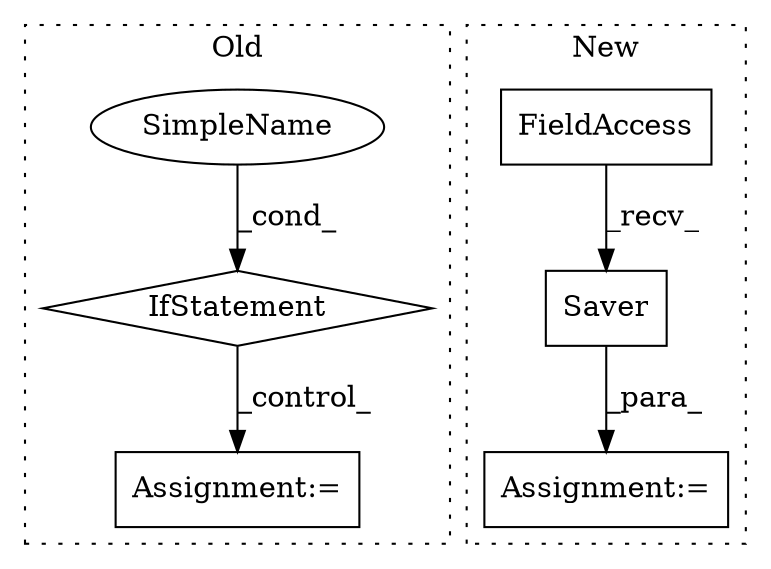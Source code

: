 digraph G {
subgraph cluster0 {
1 [label="IfStatement" a="25" s="539,555" l="4,2" shape="diamond"];
4 [label="Assignment:=" a="7" s="730" l="1" shape="box"];
5 [label="SimpleName" a="42" s="" l="" shape="ellipse"];
label = "Old";
style="dotted";
}
subgraph cluster1 {
2 [label="Saver" a="32" s="845,871" l="6,1" shape="box"];
3 [label="FieldAccess" a="22" s="828" l="16" shape="box"];
6 [label="Assignment:=" a="7" s="827" l="1" shape="box"];
label = "New";
style="dotted";
}
1 -> 4 [label="_control_"];
2 -> 6 [label="_para_"];
3 -> 2 [label="_recv_"];
5 -> 1 [label="_cond_"];
}